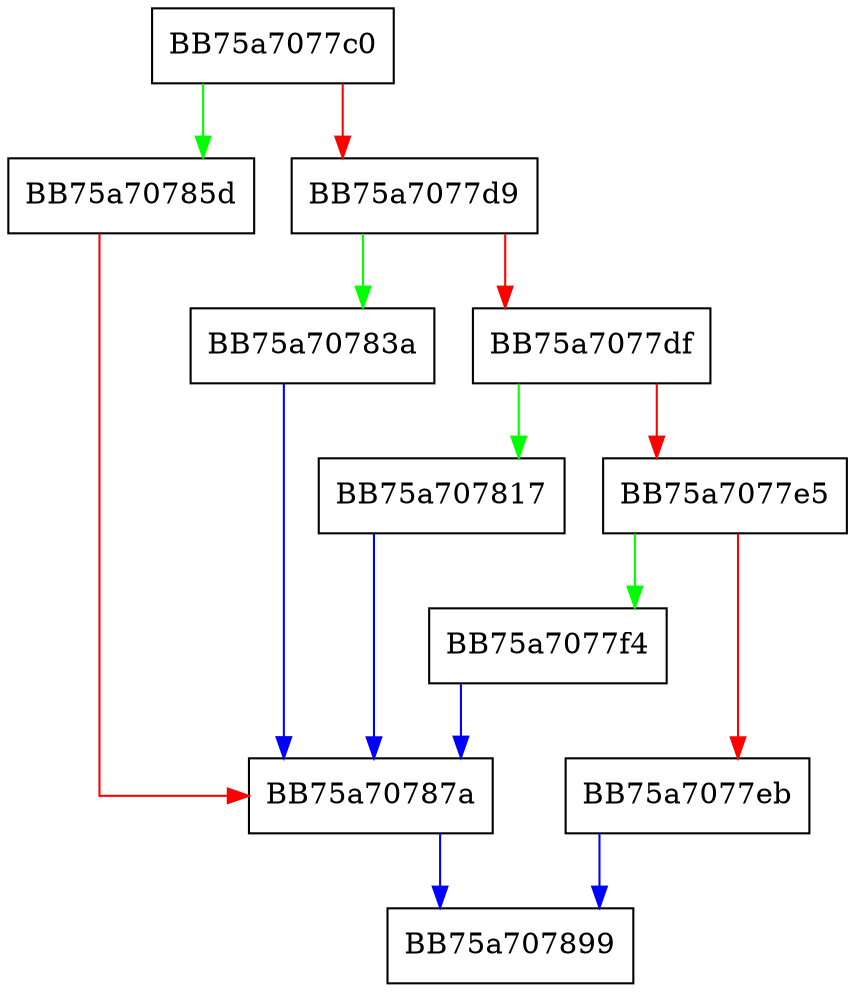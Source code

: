digraph GetQuery {
  node [shape="box"];
  graph [splines=ortho];
  BB75a7077c0 -> BB75a70785d [color="green"];
  BB75a7077c0 -> BB75a7077d9 [color="red"];
  BB75a7077d9 -> BB75a70783a [color="green"];
  BB75a7077d9 -> BB75a7077df [color="red"];
  BB75a7077df -> BB75a707817 [color="green"];
  BB75a7077df -> BB75a7077e5 [color="red"];
  BB75a7077e5 -> BB75a7077f4 [color="green"];
  BB75a7077e5 -> BB75a7077eb [color="red"];
  BB75a7077eb -> BB75a707899 [color="blue"];
  BB75a7077f4 -> BB75a70787a [color="blue"];
  BB75a707817 -> BB75a70787a [color="blue"];
  BB75a70783a -> BB75a70787a [color="blue"];
  BB75a70785d -> BB75a70787a [color="red"];
  BB75a70787a -> BB75a707899 [color="blue"];
}